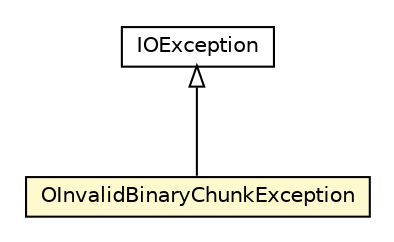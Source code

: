 #!/usr/local/bin/dot
#
# Class diagram 
# Generated by UMLGraph version R5_6-24-gf6e263 (http://www.umlgraph.org/)
#

digraph G {
	edge [fontname="Helvetica",fontsize=10,labelfontname="Helvetica",labelfontsize=10];
	node [fontname="Helvetica",fontsize=10,shape=plaintext];
	nodesep=0.25;
	ranksep=0.5;
	// com.orientechnologies.common.exception.OInvalidBinaryChunkException
	c3972758 [label=<<table title="com.orientechnologies.common.exception.OInvalidBinaryChunkException" border="0" cellborder="1" cellspacing="0" cellpadding="2" port="p" bgcolor="lemonChiffon" href="./OInvalidBinaryChunkException.html">
		<tr><td><table border="0" cellspacing="0" cellpadding="1">
<tr><td align="center" balign="center"> OInvalidBinaryChunkException </td></tr>
		</table></td></tr>
		</table>>, URL="./OInvalidBinaryChunkException.html", fontname="Helvetica", fontcolor="black", fontsize=10.0];
	//com.orientechnologies.common.exception.OInvalidBinaryChunkException extends java.io.IOException
	c3975329:p -> c3972758:p [dir=back,arrowtail=empty];
	// java.io.IOException
	c3975329 [label=<<table title="java.io.IOException" border="0" cellborder="1" cellspacing="0" cellpadding="2" port="p" href="http://java.sun.com/j2se/1.4.2/docs/api/java/io/IOException.html">
		<tr><td><table border="0" cellspacing="0" cellpadding="1">
<tr><td align="center" balign="center"> IOException </td></tr>
		</table></td></tr>
		</table>>, URL="http://java.sun.com/j2se/1.4.2/docs/api/java/io/IOException.html", fontname="Helvetica", fontcolor="black", fontsize=10.0];
}

